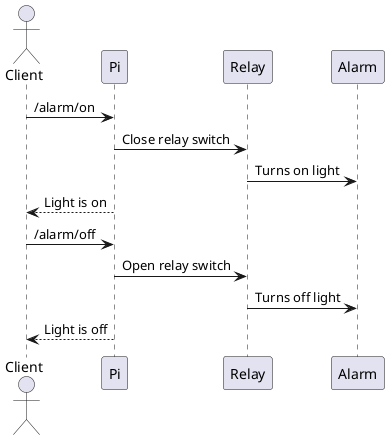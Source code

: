 @startuml
actor Client

Client -> Pi: /alarm/on
Pi -> Relay: Close relay switch
Relay -> Alarm: Turns on light
Pi --> Client: Light is on

Client -> Pi: /alarm/off
Pi -> Relay: Open relay switch
Relay -> Alarm: Turns off light
Pi --> Client: Light is off

@enduml